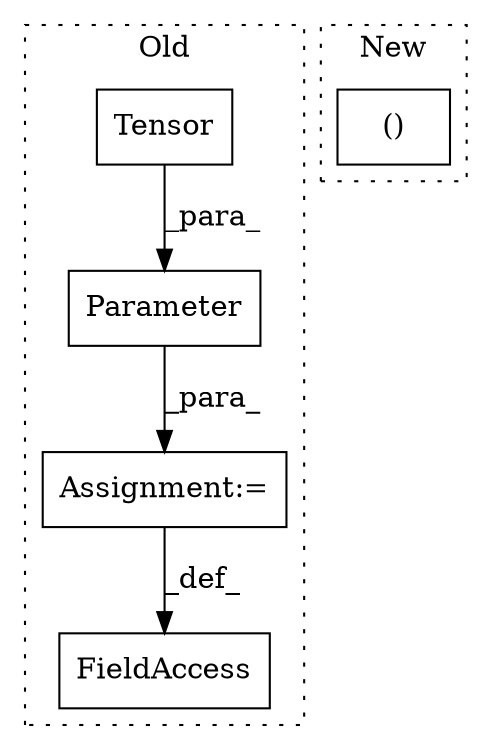 digraph G {
subgraph cluster0 {
1 [label="Parameter" a="32" s="3435,3481" l="10,1" shape="box"];
3 [label="Assignment:=" a="7" s="3434" l="1" shape="box"];
4 [label="FieldAccess" a="22" s="3423" l="11" shape="box"];
5 [label="Tensor" a="32" s="3451,3480" l="7,1" shape="box"];
label = "Old";
style="dotted";
}
subgraph cluster1 {
2 [label="()" a="106" s="3474" l="32" shape="box"];
label = "New";
style="dotted";
}
1 -> 3 [label="_para_"];
3 -> 4 [label="_def_"];
5 -> 1 [label="_para_"];
}
